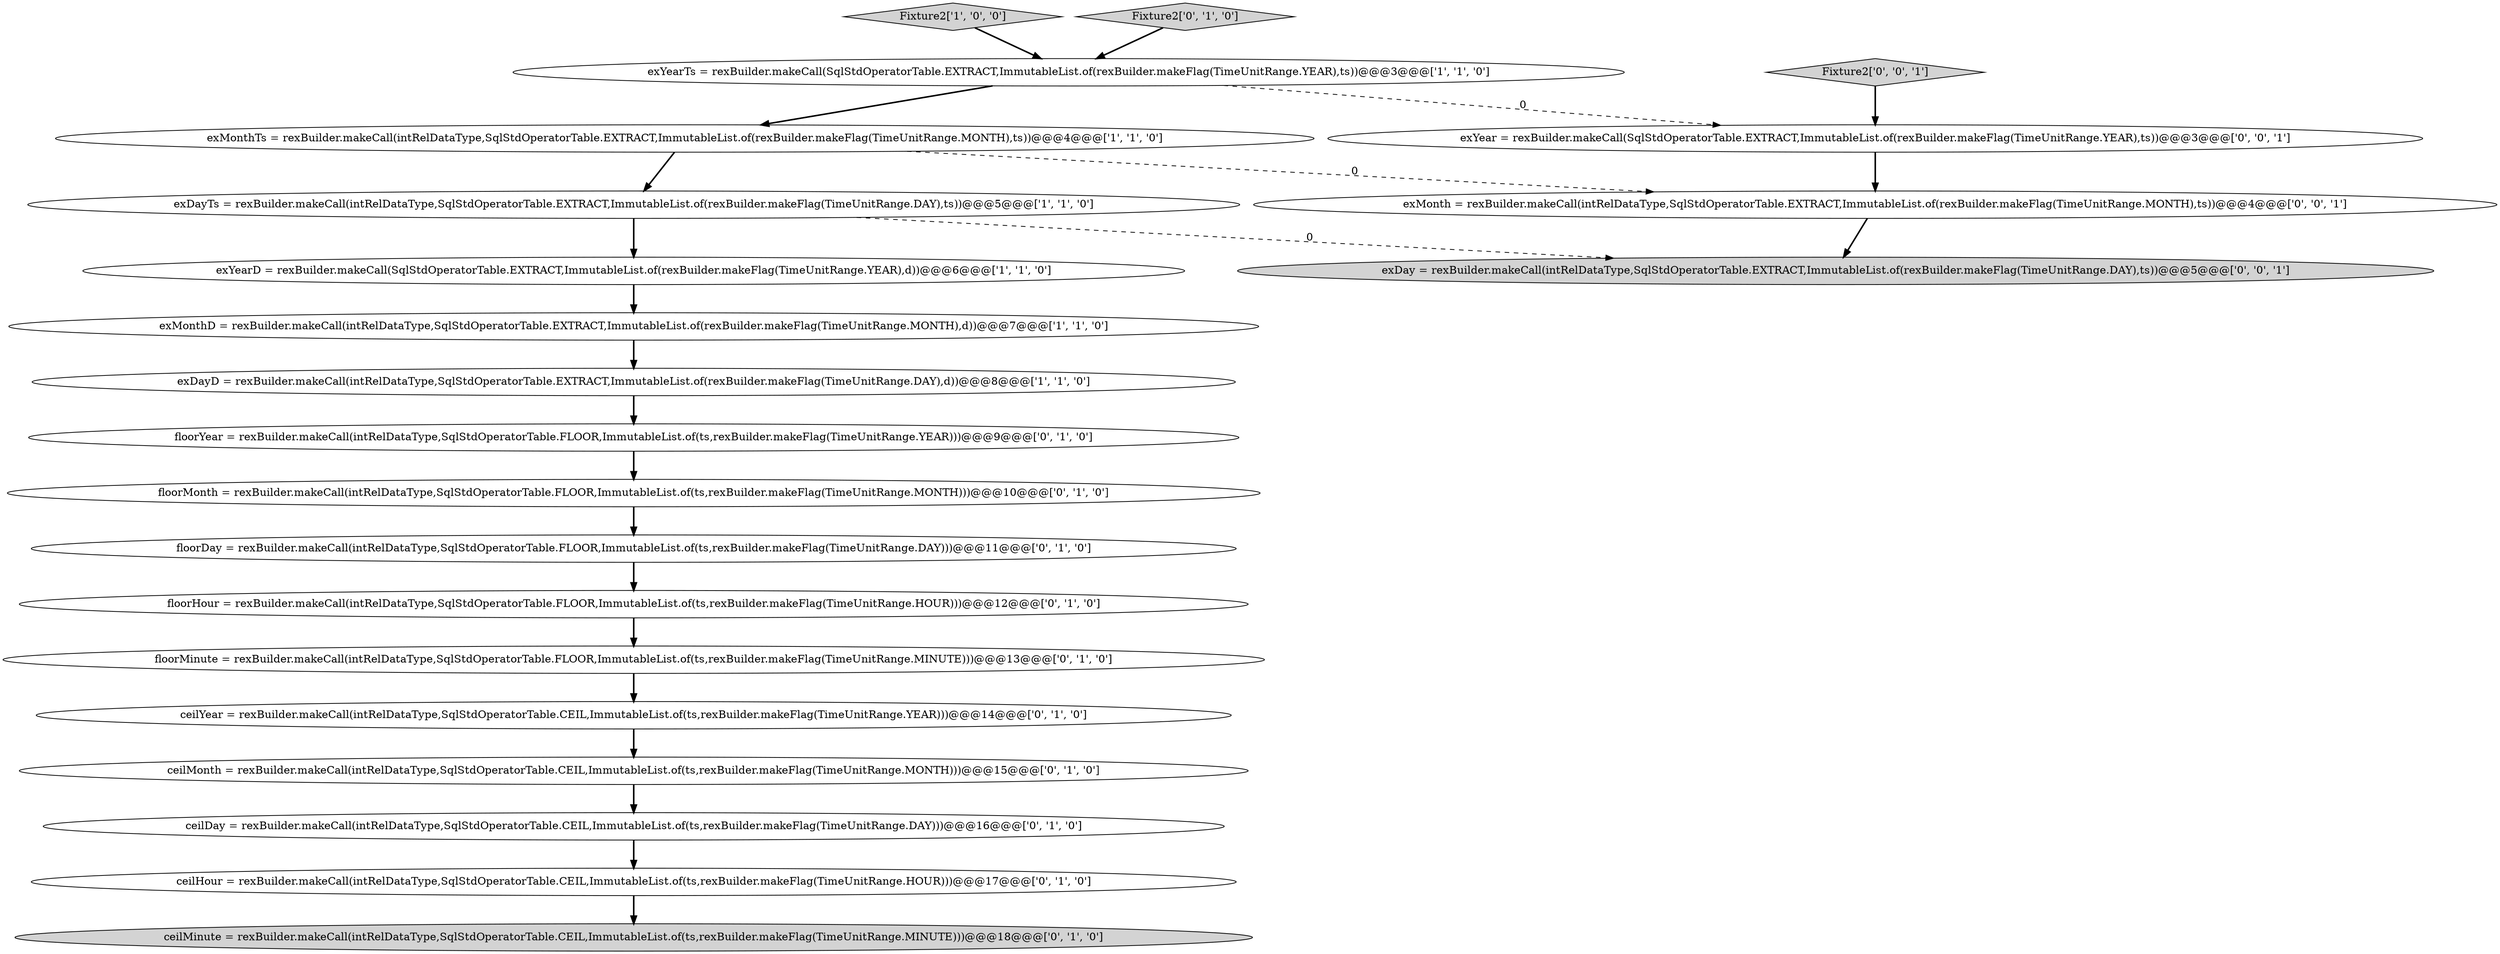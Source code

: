 digraph {
2 [style = filled, label = "exMonthTs = rexBuilder.makeCall(intRelDataType,SqlStdOperatorTable.EXTRACT,ImmutableList.of(rexBuilder.makeFlag(TimeUnitRange.MONTH),ts))@@@4@@@['1', '1', '0']", fillcolor = white, shape = ellipse image = "AAA0AAABBB1BBB"];
5 [style = filled, label = "Fixture2['1', '0', '0']", fillcolor = lightgray, shape = diamond image = "AAA0AAABBB1BBB"];
12 [style = filled, label = "floorDay = rexBuilder.makeCall(intRelDataType,SqlStdOperatorTable.FLOOR,ImmutableList.of(ts,rexBuilder.makeFlag(TimeUnitRange.DAY)))@@@11@@@['0', '1', '0']", fillcolor = white, shape = ellipse image = "AAA1AAABBB2BBB"];
0 [style = filled, label = "exDayTs = rexBuilder.makeCall(intRelDataType,SqlStdOperatorTable.EXTRACT,ImmutableList.of(rexBuilder.makeFlag(TimeUnitRange.DAY),ts))@@@5@@@['1', '1', '0']", fillcolor = white, shape = ellipse image = "AAA0AAABBB1BBB"];
7 [style = filled, label = "Fixture2['0', '1', '0']", fillcolor = lightgray, shape = diamond image = "AAA0AAABBB2BBB"];
11 [style = filled, label = "floorHour = rexBuilder.makeCall(intRelDataType,SqlStdOperatorTable.FLOOR,ImmutableList.of(ts,rexBuilder.makeFlag(TimeUnitRange.HOUR)))@@@12@@@['0', '1', '0']", fillcolor = white, shape = ellipse image = "AAA1AAABBB2BBB"];
1 [style = filled, label = "exYearTs = rexBuilder.makeCall(SqlStdOperatorTable.EXTRACT,ImmutableList.of(rexBuilder.makeFlag(TimeUnitRange.YEAR),ts))@@@3@@@['1', '1', '0']", fillcolor = white, shape = ellipse image = "AAA0AAABBB1BBB"];
3 [style = filled, label = "exDayD = rexBuilder.makeCall(intRelDataType,SqlStdOperatorTable.EXTRACT,ImmutableList.of(rexBuilder.makeFlag(TimeUnitRange.DAY),d))@@@8@@@['1', '1', '0']", fillcolor = white, shape = ellipse image = "AAA0AAABBB1BBB"];
4 [style = filled, label = "exMonthD = rexBuilder.makeCall(intRelDataType,SqlStdOperatorTable.EXTRACT,ImmutableList.of(rexBuilder.makeFlag(TimeUnitRange.MONTH),d))@@@7@@@['1', '1', '0']", fillcolor = white, shape = ellipse image = "AAA0AAABBB1BBB"];
17 [style = filled, label = "ceilYear = rexBuilder.makeCall(intRelDataType,SqlStdOperatorTable.CEIL,ImmutableList.of(ts,rexBuilder.makeFlag(TimeUnitRange.YEAR)))@@@14@@@['0', '1', '0']", fillcolor = white, shape = ellipse image = "AAA1AAABBB2BBB"];
19 [style = filled, label = "exYear = rexBuilder.makeCall(SqlStdOperatorTable.EXTRACT,ImmutableList.of(rexBuilder.makeFlag(TimeUnitRange.YEAR),ts))@@@3@@@['0', '0', '1']", fillcolor = white, shape = ellipse image = "AAA0AAABBB3BBB"];
9 [style = filled, label = "floorYear = rexBuilder.makeCall(intRelDataType,SqlStdOperatorTable.FLOOR,ImmutableList.of(ts,rexBuilder.makeFlag(TimeUnitRange.YEAR)))@@@9@@@['0', '1', '0']", fillcolor = white, shape = ellipse image = "AAA1AAABBB2BBB"];
21 [style = filled, label = "exMonth = rexBuilder.makeCall(intRelDataType,SqlStdOperatorTable.EXTRACT,ImmutableList.of(rexBuilder.makeFlag(TimeUnitRange.MONTH),ts))@@@4@@@['0', '0', '1']", fillcolor = white, shape = ellipse image = "AAA0AAABBB3BBB"];
8 [style = filled, label = "ceilMonth = rexBuilder.makeCall(intRelDataType,SqlStdOperatorTable.CEIL,ImmutableList.of(ts,rexBuilder.makeFlag(TimeUnitRange.MONTH)))@@@15@@@['0', '1', '0']", fillcolor = white, shape = ellipse image = "AAA1AAABBB2BBB"];
13 [style = filled, label = "ceilMinute = rexBuilder.makeCall(intRelDataType,SqlStdOperatorTable.CEIL,ImmutableList.of(ts,rexBuilder.makeFlag(TimeUnitRange.MINUTE)))@@@18@@@['0', '1', '0']", fillcolor = lightgray, shape = ellipse image = "AAA1AAABBB2BBB"];
10 [style = filled, label = "ceilHour = rexBuilder.makeCall(intRelDataType,SqlStdOperatorTable.CEIL,ImmutableList.of(ts,rexBuilder.makeFlag(TimeUnitRange.HOUR)))@@@17@@@['0', '1', '0']", fillcolor = white, shape = ellipse image = "AAA1AAABBB2BBB"];
16 [style = filled, label = "ceilDay = rexBuilder.makeCall(intRelDataType,SqlStdOperatorTable.CEIL,ImmutableList.of(ts,rexBuilder.makeFlag(TimeUnitRange.DAY)))@@@16@@@['0', '1', '0']", fillcolor = white, shape = ellipse image = "AAA1AAABBB2BBB"];
18 [style = filled, label = "exDay = rexBuilder.makeCall(intRelDataType,SqlStdOperatorTable.EXTRACT,ImmutableList.of(rexBuilder.makeFlag(TimeUnitRange.DAY),ts))@@@5@@@['0', '0', '1']", fillcolor = lightgray, shape = ellipse image = "AAA0AAABBB3BBB"];
6 [style = filled, label = "exYearD = rexBuilder.makeCall(SqlStdOperatorTable.EXTRACT,ImmutableList.of(rexBuilder.makeFlag(TimeUnitRange.YEAR),d))@@@6@@@['1', '1', '0']", fillcolor = white, shape = ellipse image = "AAA0AAABBB1BBB"];
20 [style = filled, label = "Fixture2['0', '0', '1']", fillcolor = lightgray, shape = diamond image = "AAA0AAABBB3BBB"];
15 [style = filled, label = "floorMinute = rexBuilder.makeCall(intRelDataType,SqlStdOperatorTable.FLOOR,ImmutableList.of(ts,rexBuilder.makeFlag(TimeUnitRange.MINUTE)))@@@13@@@['0', '1', '0']", fillcolor = white, shape = ellipse image = "AAA1AAABBB2BBB"];
14 [style = filled, label = "floorMonth = rexBuilder.makeCall(intRelDataType,SqlStdOperatorTable.FLOOR,ImmutableList.of(ts,rexBuilder.makeFlag(TimeUnitRange.MONTH)))@@@10@@@['0', '1', '0']", fillcolor = white, shape = ellipse image = "AAA1AAABBB2BBB"];
0->6 [style = bold, label=""];
8->16 [style = bold, label=""];
6->4 [style = bold, label=""];
5->1 [style = bold, label=""];
14->12 [style = bold, label=""];
11->15 [style = bold, label=""];
16->10 [style = bold, label=""];
20->19 [style = bold, label=""];
19->21 [style = bold, label=""];
1->19 [style = dashed, label="0"];
10->13 [style = bold, label=""];
21->18 [style = bold, label=""];
3->9 [style = bold, label=""];
9->14 [style = bold, label=""];
17->8 [style = bold, label=""];
2->21 [style = dashed, label="0"];
12->11 [style = bold, label=""];
2->0 [style = bold, label=""];
7->1 [style = bold, label=""];
0->18 [style = dashed, label="0"];
4->3 [style = bold, label=""];
1->2 [style = bold, label=""];
15->17 [style = bold, label=""];
}
